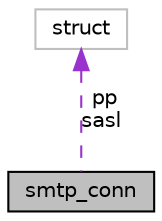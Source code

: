 digraph "smtp_conn"
{
  edge [fontname="Helvetica",fontsize="10",labelfontname="Helvetica",labelfontsize="10"];
  node [fontname="Helvetica",fontsize="10",shape=record];
  Node1 [label="smtp_conn",height=0.2,width=0.4,color="black", fillcolor="grey75", style="filled", fontcolor="black"];
  Node2 -> Node1 [dir="back",color="darkorchid3",fontsize="10",style="dashed",label=" pp\nsasl" ,fontname="Helvetica"];
  Node2 [label="struct",height=0.2,width=0.4,color="grey75", fillcolor="white", style="filled"];
}
